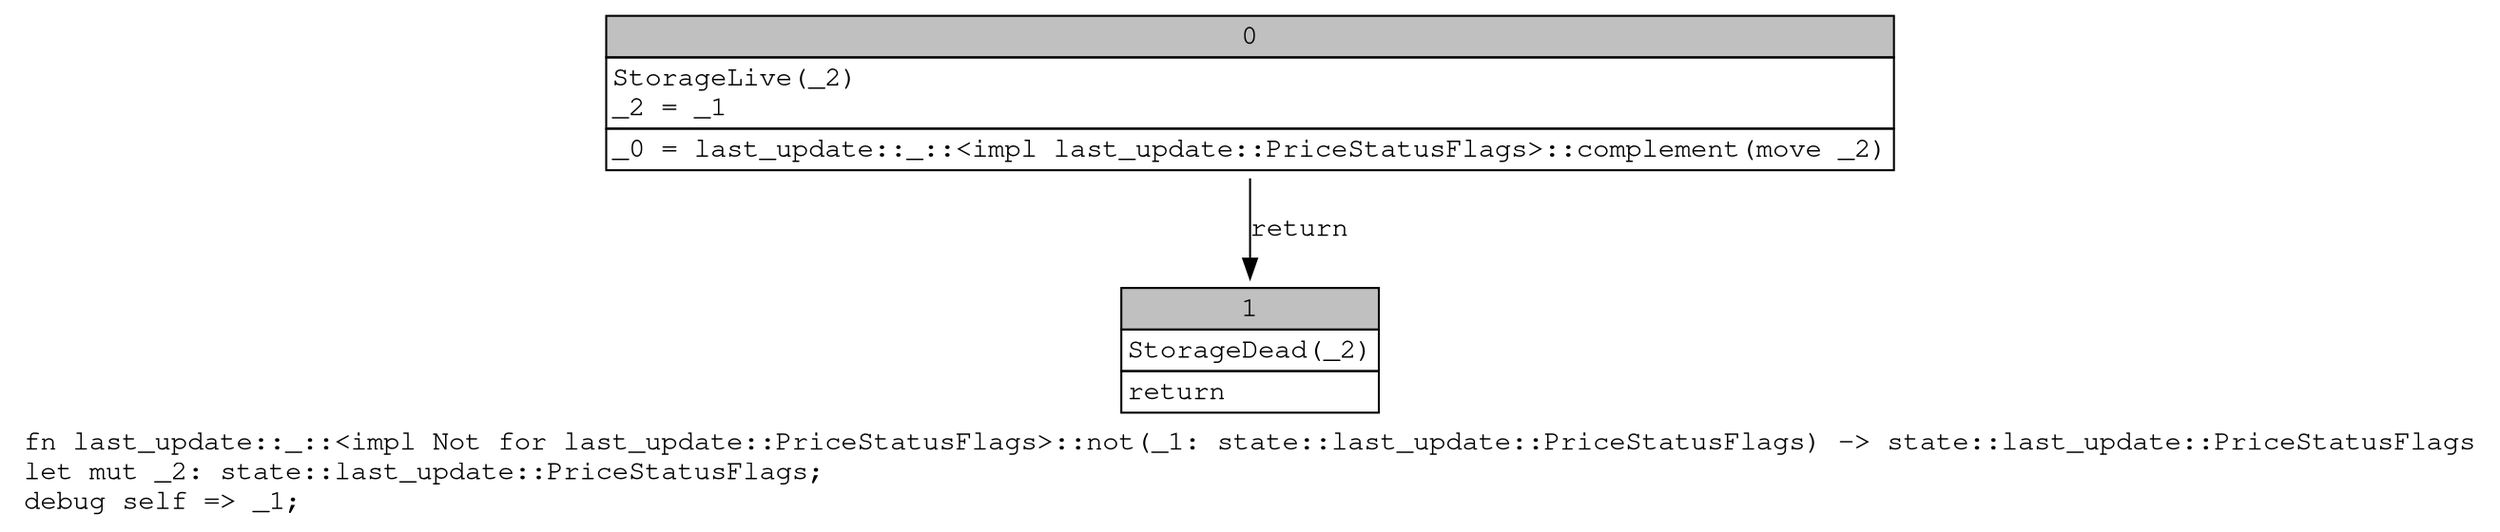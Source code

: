 digraph Mir_0_6720 {
    graph [fontname="Courier, monospace"];
    node [fontname="Courier, monospace"];
    edge [fontname="Courier, monospace"];
    label=<fn last_update::_::&lt;impl Not for last_update::PriceStatusFlags&gt;::not(_1: state::last_update::PriceStatusFlags) -&gt; state::last_update::PriceStatusFlags<br align="left"/>let mut _2: state::last_update::PriceStatusFlags;<br align="left"/>debug self =&gt; _1;<br align="left"/>>;
    bb0__0_6720 [shape="none", label=<<table border="0" cellborder="1" cellspacing="0"><tr><td bgcolor="gray" align="center" colspan="1">0</td></tr><tr><td align="left" balign="left">StorageLive(_2)<br/>_2 = _1<br/></td></tr><tr><td align="left">_0 = last_update::_::&lt;impl last_update::PriceStatusFlags&gt;::complement(move _2)</td></tr></table>>];
    bb1__0_6720 [shape="none", label=<<table border="0" cellborder="1" cellspacing="0"><tr><td bgcolor="gray" align="center" colspan="1">1</td></tr><tr><td align="left" balign="left">StorageDead(_2)<br/></td></tr><tr><td align="left">return</td></tr></table>>];
    bb0__0_6720 -> bb1__0_6720 [label="return"];
}
